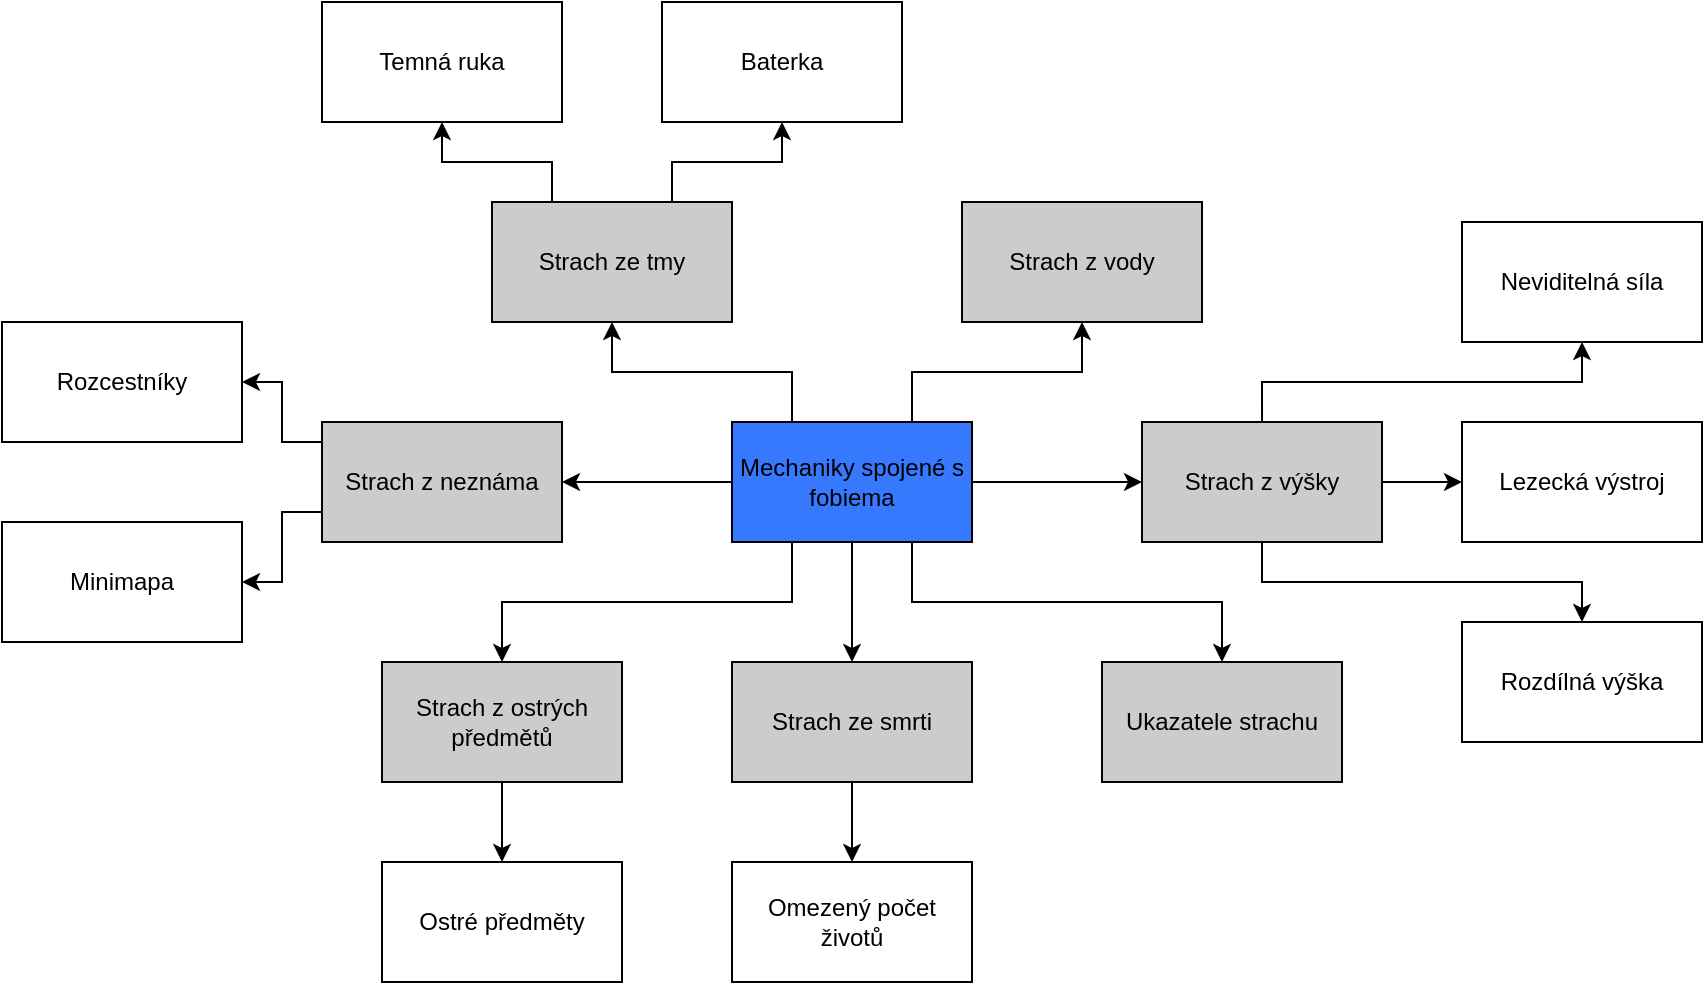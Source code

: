 <mxfile version="24.0.8" type="device">
  <diagram name="Stránka-1" id="4guwZnEtddpGRgb-1VzL">
    <mxGraphModel dx="1034" dy="446" grid="1" gridSize="10" guides="1" tooltips="1" connect="1" arrows="1" fold="1" page="1" pageScale="1" pageWidth="850" pageHeight="1100" math="0" shadow="0">
      <root>
        <mxCell id="0" />
        <mxCell id="1" parent="0" />
        <mxCell id="GlvQQ0VwTeoA4q_KAsYF-3" style="edgeStyle=orthogonalEdgeStyle;rounded=0;orthogonalLoop=1;jettySize=auto;html=1;entryX=0;entryY=0.5;entryDx=0;entryDy=0;" parent="1" source="GlvQQ0VwTeoA4q_KAsYF-1" target="GlvQQ0VwTeoA4q_KAsYF-2" edge="1">
          <mxGeometry relative="1" as="geometry" />
        </mxCell>
        <mxCell id="GlvQQ0VwTeoA4q_KAsYF-21" style="edgeStyle=orthogonalEdgeStyle;rounded=0;orthogonalLoop=1;jettySize=auto;html=1;entryX=1;entryY=0.5;entryDx=0;entryDy=0;" parent="1" source="GlvQQ0VwTeoA4q_KAsYF-1" target="GlvQQ0VwTeoA4q_KAsYF-20" edge="1">
          <mxGeometry relative="1" as="geometry" />
        </mxCell>
        <mxCell id="GlvQQ0VwTeoA4q_KAsYF-27" style="edgeStyle=orthogonalEdgeStyle;rounded=0;orthogonalLoop=1;jettySize=auto;html=1;exitX=0.25;exitY=1;exitDx=0;exitDy=0;entryX=0.5;entryY=0;entryDx=0;entryDy=0;" parent="1" source="GlvQQ0VwTeoA4q_KAsYF-1" target="GlvQQ0VwTeoA4q_KAsYF-26" edge="1">
          <mxGeometry relative="1" as="geometry" />
        </mxCell>
        <mxCell id="GlvQQ0VwTeoA4q_KAsYF-28" style="edgeStyle=orthogonalEdgeStyle;rounded=0;orthogonalLoop=1;jettySize=auto;html=1;exitX=0.75;exitY=1;exitDx=0;exitDy=0;entryX=0.5;entryY=0;entryDx=0;entryDy=0;" parent="1" source="GlvQQ0VwTeoA4q_KAsYF-1" target="GlvQQ0VwTeoA4q_KAsYF-18" edge="1">
          <mxGeometry relative="1" as="geometry" />
        </mxCell>
        <mxCell id="GlvQQ0VwTeoA4q_KAsYF-38" style="edgeStyle=orthogonalEdgeStyle;rounded=0;orthogonalLoop=1;jettySize=auto;html=1;entryX=0.5;entryY=0;entryDx=0;entryDy=0;" parent="1" source="GlvQQ0VwTeoA4q_KAsYF-1" target="GlvQQ0VwTeoA4q_KAsYF-37" edge="1">
          <mxGeometry relative="1" as="geometry" />
        </mxCell>
        <mxCell id="GlvQQ0VwTeoA4q_KAsYF-41" style="edgeStyle=orthogonalEdgeStyle;rounded=0;orthogonalLoop=1;jettySize=auto;html=1;exitX=0.75;exitY=0;exitDx=0;exitDy=0;entryX=0.5;entryY=1;entryDx=0;entryDy=0;" parent="1" source="GlvQQ0VwTeoA4q_KAsYF-1" target="GlvQQ0VwTeoA4q_KAsYF-35" edge="1">
          <mxGeometry relative="1" as="geometry" />
        </mxCell>
        <mxCell id="GlvQQ0VwTeoA4q_KAsYF-42" style="edgeStyle=orthogonalEdgeStyle;rounded=0;orthogonalLoop=1;jettySize=auto;html=1;exitX=0.25;exitY=0;exitDx=0;exitDy=0;entryX=0.5;entryY=1;entryDx=0;entryDy=0;" parent="1" source="GlvQQ0VwTeoA4q_KAsYF-1" target="GlvQQ0VwTeoA4q_KAsYF-10" edge="1">
          <mxGeometry relative="1" as="geometry" />
        </mxCell>
        <mxCell id="GlvQQ0VwTeoA4q_KAsYF-1" value="Mechaniky spojené s fobiema" style="rounded=0;whiteSpace=wrap;html=1;fillColor=#3679FF;" parent="1" vertex="1">
          <mxGeometry x="365" y="220" width="120" height="60" as="geometry" />
        </mxCell>
        <mxCell id="GlvQQ0VwTeoA4q_KAsYF-7" style="edgeStyle=orthogonalEdgeStyle;rounded=0;orthogonalLoop=1;jettySize=auto;html=1;entryX=0;entryY=0.5;entryDx=0;entryDy=0;" parent="1" source="GlvQQ0VwTeoA4q_KAsYF-2" target="GlvQQ0VwTeoA4q_KAsYF-6" edge="1">
          <mxGeometry relative="1" as="geometry" />
        </mxCell>
        <mxCell id="GlvQQ0VwTeoA4q_KAsYF-11" style="edgeStyle=orthogonalEdgeStyle;rounded=0;orthogonalLoop=1;jettySize=auto;html=1;entryX=0.5;entryY=1;entryDx=0;entryDy=0;" parent="1" target="GlvQQ0VwTeoA4q_KAsYF-4" edge="1">
          <mxGeometry relative="1" as="geometry">
            <mxPoint x="630.032" y="230" as="sourcePoint" />
            <mxPoint x="790" y="190" as="targetPoint" />
            <Array as="points">
              <mxPoint x="630" y="200" />
              <mxPoint x="790" y="200" />
            </Array>
          </mxGeometry>
        </mxCell>
        <mxCell id="GlvQQ0VwTeoA4q_KAsYF-12" style="edgeStyle=orthogonalEdgeStyle;rounded=0;orthogonalLoop=1;jettySize=auto;html=1;entryX=0.5;entryY=0;entryDx=0;entryDy=0;" parent="1" source="GlvQQ0VwTeoA4q_KAsYF-2" target="GlvQQ0VwTeoA4q_KAsYF-8" edge="1">
          <mxGeometry relative="1" as="geometry">
            <Array as="points">
              <mxPoint x="630" y="300" />
              <mxPoint x="790" y="300" />
            </Array>
          </mxGeometry>
        </mxCell>
        <mxCell id="GlvQQ0VwTeoA4q_KAsYF-2" value="Strach z výšky" style="rounded=0;whiteSpace=wrap;html=1;fillColor=#CCCCCC;" parent="1" vertex="1">
          <mxGeometry x="570" y="220" width="120" height="60" as="geometry" />
        </mxCell>
        <mxCell id="GlvQQ0VwTeoA4q_KAsYF-4" value="Neviditelná síla" style="rounded=0;whiteSpace=wrap;html=1;" parent="1" vertex="1">
          <mxGeometry x="730" y="120" width="120" height="60" as="geometry" />
        </mxCell>
        <mxCell id="GlvQQ0VwTeoA4q_KAsYF-6" value="Lezecká výstroj" style="rounded=0;whiteSpace=wrap;html=1;" parent="1" vertex="1">
          <mxGeometry x="730" y="220" width="120" height="60" as="geometry" />
        </mxCell>
        <mxCell id="GlvQQ0VwTeoA4q_KAsYF-8" value="Rozdílná výška" style="rounded=0;whiteSpace=wrap;html=1;" parent="1" vertex="1">
          <mxGeometry x="730" y="320" width="120" height="60" as="geometry" />
        </mxCell>
        <mxCell id="GlvQQ0VwTeoA4q_KAsYF-29" style="edgeStyle=orthogonalEdgeStyle;rounded=0;orthogonalLoop=1;jettySize=auto;html=1;exitX=0.75;exitY=0;exitDx=0;exitDy=0;entryX=0.5;entryY=1;entryDx=0;entryDy=0;" parent="1" source="GlvQQ0VwTeoA4q_KAsYF-10" target="GlvQQ0VwTeoA4q_KAsYF-16" edge="1">
          <mxGeometry relative="1" as="geometry" />
        </mxCell>
        <mxCell id="GlvQQ0VwTeoA4q_KAsYF-31" style="edgeStyle=orthogonalEdgeStyle;rounded=0;orthogonalLoop=1;jettySize=auto;html=1;exitX=0.25;exitY=0;exitDx=0;exitDy=0;entryX=0.5;entryY=1;entryDx=0;entryDy=0;" parent="1" source="GlvQQ0VwTeoA4q_KAsYF-10" target="GlvQQ0VwTeoA4q_KAsYF-14" edge="1">
          <mxGeometry relative="1" as="geometry" />
        </mxCell>
        <mxCell id="GlvQQ0VwTeoA4q_KAsYF-10" value="Strach ze tmy" style="rounded=0;whiteSpace=wrap;html=1;fillColor=#CCCCCC;" parent="1" vertex="1">
          <mxGeometry x="245" y="110" width="120" height="60" as="geometry" />
        </mxCell>
        <mxCell id="GlvQQ0VwTeoA4q_KAsYF-14" value="Temná ruka" style="rounded=0;whiteSpace=wrap;html=1;" parent="1" vertex="1">
          <mxGeometry x="160" y="10" width="120" height="60" as="geometry" />
        </mxCell>
        <mxCell id="GlvQQ0VwTeoA4q_KAsYF-16" value="Baterka" style="rounded=0;whiteSpace=wrap;html=1;" parent="1" vertex="1">
          <mxGeometry x="330" y="10" width="120" height="60" as="geometry" />
        </mxCell>
        <mxCell id="GlvQQ0VwTeoA4q_KAsYF-18" value="Ukazatele strachu" style="rounded=0;whiteSpace=wrap;html=1;fillColor=#CCCCCC;" parent="1" vertex="1">
          <mxGeometry x="550" y="340" width="120" height="60" as="geometry" />
        </mxCell>
        <mxCell id="GlvQQ0VwTeoA4q_KAsYF-23" style="edgeStyle=orthogonalEdgeStyle;rounded=0;orthogonalLoop=1;jettySize=auto;html=1;entryX=1;entryY=0.5;entryDx=0;entryDy=0;" parent="1" source="GlvQQ0VwTeoA4q_KAsYF-20" target="GlvQQ0VwTeoA4q_KAsYF-22" edge="1">
          <mxGeometry relative="1" as="geometry">
            <Array as="points">
              <mxPoint x="140" y="230" />
              <mxPoint x="140" y="200" />
            </Array>
          </mxGeometry>
        </mxCell>
        <mxCell id="GlvQQ0VwTeoA4q_KAsYF-25" style="edgeStyle=orthogonalEdgeStyle;rounded=0;orthogonalLoop=1;jettySize=auto;html=1;exitX=0;exitY=0.75;exitDx=0;exitDy=0;entryX=1;entryY=0.5;entryDx=0;entryDy=0;" parent="1" source="GlvQQ0VwTeoA4q_KAsYF-20" target="GlvQQ0VwTeoA4q_KAsYF-24" edge="1">
          <mxGeometry relative="1" as="geometry" />
        </mxCell>
        <mxCell id="GlvQQ0VwTeoA4q_KAsYF-20" value="Strach z neznáma" style="rounded=0;whiteSpace=wrap;html=1;fillColor=#CCCCCC;" parent="1" vertex="1">
          <mxGeometry x="160" y="220" width="120" height="60" as="geometry" />
        </mxCell>
        <mxCell id="GlvQQ0VwTeoA4q_KAsYF-22" value="Rozcestníky" style="rounded=0;whiteSpace=wrap;html=1;" parent="1" vertex="1">
          <mxGeometry y="170" width="120" height="60" as="geometry" />
        </mxCell>
        <mxCell id="GlvQQ0VwTeoA4q_KAsYF-24" value="Minimapa" style="rounded=0;whiteSpace=wrap;html=1;" parent="1" vertex="1">
          <mxGeometry y="270" width="120" height="60" as="geometry" />
        </mxCell>
        <mxCell id="GlvQQ0VwTeoA4q_KAsYF-33" style="edgeStyle=orthogonalEdgeStyle;rounded=0;orthogonalLoop=1;jettySize=auto;html=1;entryX=0.5;entryY=0;entryDx=0;entryDy=0;" parent="1" source="GlvQQ0VwTeoA4q_KAsYF-26" target="GlvQQ0VwTeoA4q_KAsYF-32" edge="1">
          <mxGeometry relative="1" as="geometry" />
        </mxCell>
        <mxCell id="GlvQQ0VwTeoA4q_KAsYF-26" value="Strach z ostrých předmětů" style="rounded=0;whiteSpace=wrap;html=1;fillColor=#CCCCCC;" parent="1" vertex="1">
          <mxGeometry x="190" y="340" width="120" height="60" as="geometry" />
        </mxCell>
        <mxCell id="GlvQQ0VwTeoA4q_KAsYF-32" value="Ostré předměty" style="rounded=0;whiteSpace=wrap;html=1;" parent="1" vertex="1">
          <mxGeometry x="190" y="440" width="120" height="60" as="geometry" />
        </mxCell>
        <mxCell id="GlvQQ0VwTeoA4q_KAsYF-35" value="Strach z vody" style="rounded=0;whiteSpace=wrap;html=1;fillColor=#CCCCCC;" parent="1" vertex="1">
          <mxGeometry x="480" y="110" width="120" height="60" as="geometry" />
        </mxCell>
        <mxCell id="GlvQQ0VwTeoA4q_KAsYF-40" style="edgeStyle=orthogonalEdgeStyle;rounded=0;orthogonalLoop=1;jettySize=auto;html=1;entryX=0.5;entryY=0;entryDx=0;entryDy=0;" parent="1" source="GlvQQ0VwTeoA4q_KAsYF-37" target="GlvQQ0VwTeoA4q_KAsYF-39" edge="1">
          <mxGeometry relative="1" as="geometry" />
        </mxCell>
        <mxCell id="GlvQQ0VwTeoA4q_KAsYF-37" value="Strach ze smrti" style="rounded=0;whiteSpace=wrap;html=1;fillColor=#CCCCCC;" parent="1" vertex="1">
          <mxGeometry x="365" y="340" width="120" height="60" as="geometry" />
        </mxCell>
        <mxCell id="GlvQQ0VwTeoA4q_KAsYF-39" value="Omezený počet životů" style="rounded=0;whiteSpace=wrap;html=1;" parent="1" vertex="1">
          <mxGeometry x="365" y="440" width="120" height="60" as="geometry" />
        </mxCell>
      </root>
    </mxGraphModel>
  </diagram>
</mxfile>
